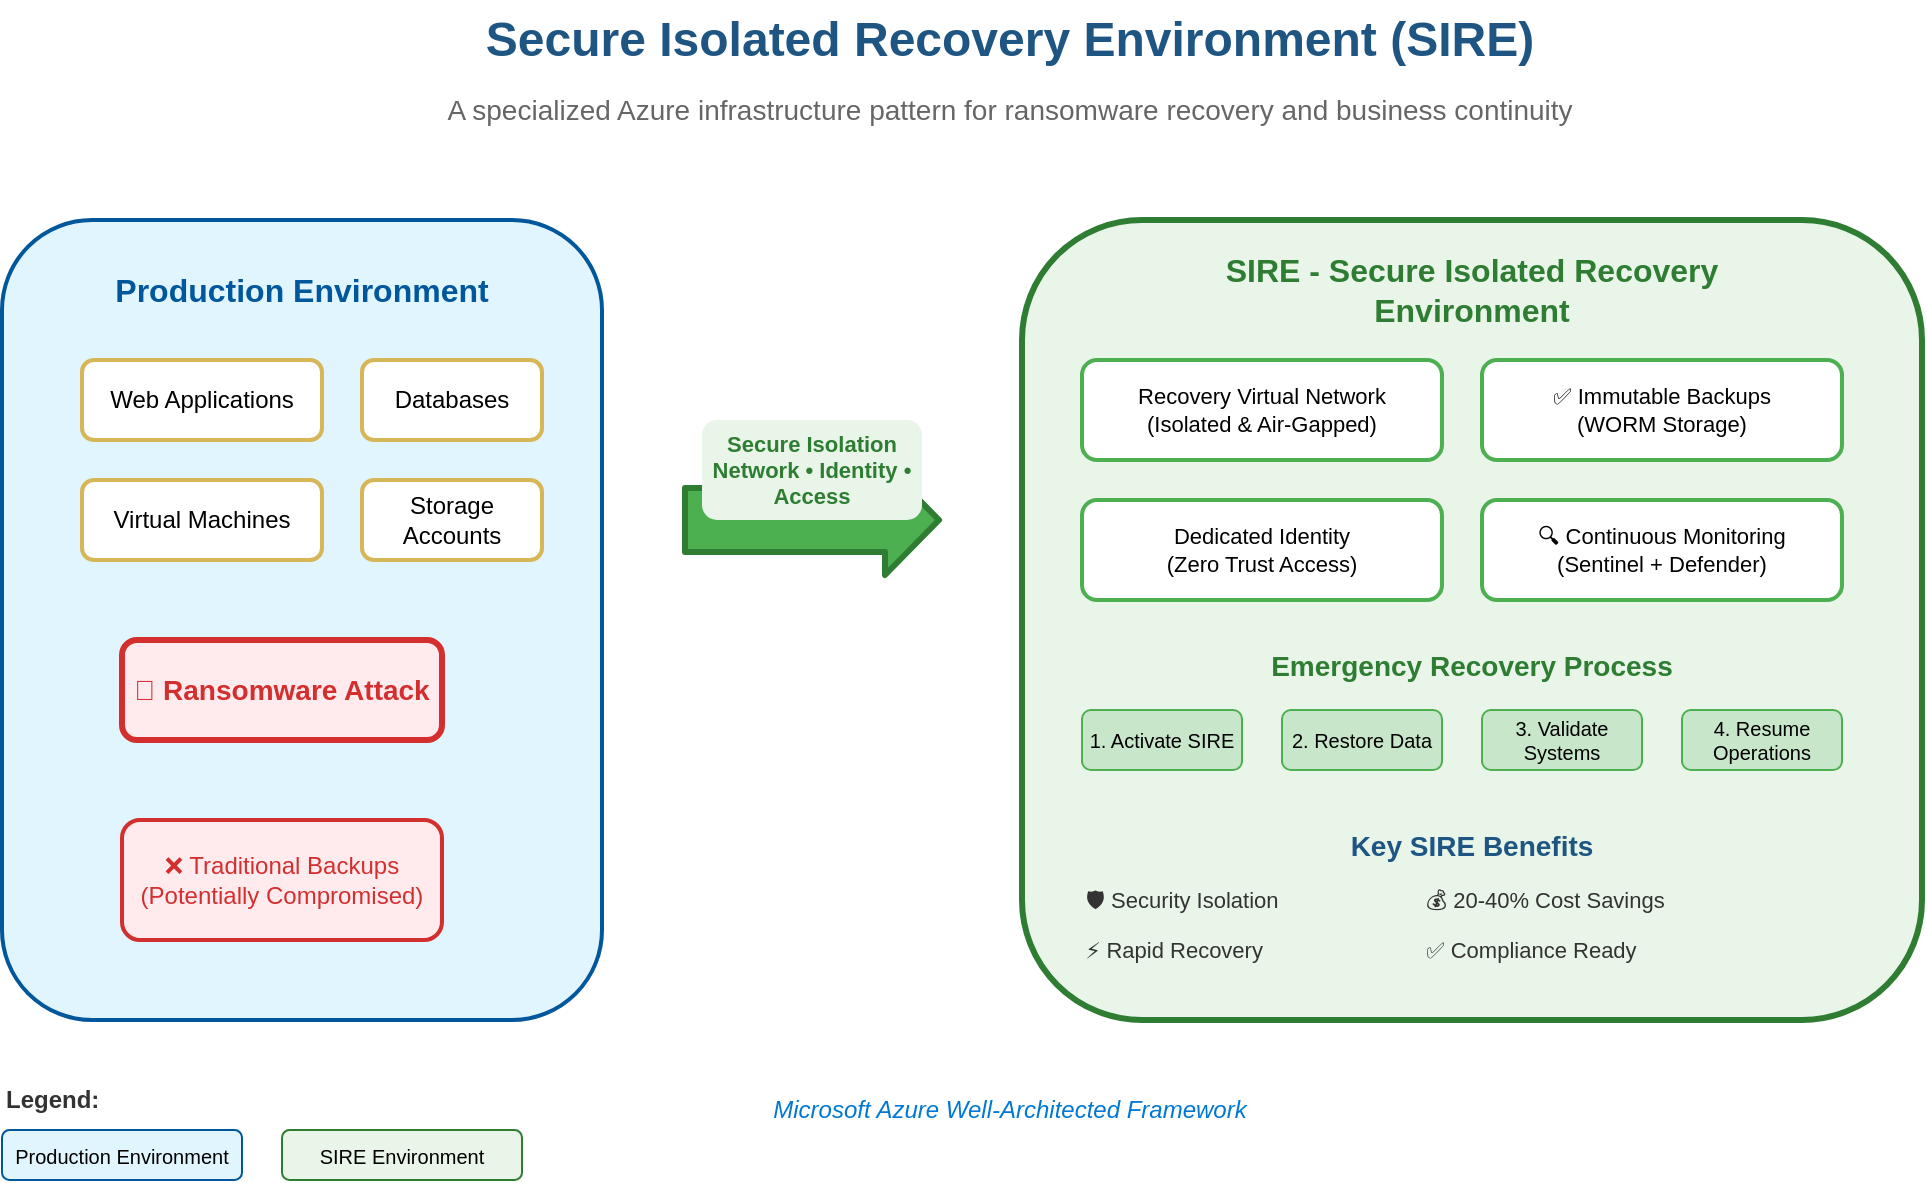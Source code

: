 <mxfile version="20.8.16" type="device">
  <diagram name="SIRE-Conceptual-Overview" id="sire-concept">
    <mxGraphModel dx="1422" dy="808" grid="1" gridSize="10" guides="1" tooltips="1" connect="1" arrows="1" fold="1" page="1" pageScale="1" pageWidth="1169" pageHeight="827" math="0" shadow="0">
      <root>
        <mxCell id="0" />
        <mxCell id="1" parent="0" />
        
        <!-- Title and Header -->
        <mxCell id="title" value="Secure Isolated Recovery Environment (SIRE)" style="text;html=1;strokeColor=none;fillColor=none;align=center;verticalAlign=middle;whiteSpace=wrap;rounded=0;fontSize=24;fontStyle=1;fontColor=#1f5582;" vertex="1" parent="1">
          <mxGeometry x="284" y="40" width="600" height="40" as="geometry" />
        </mxCell>
        
        <mxCell id="subtitle" value="A specialized Azure infrastructure pattern for ransomware recovery and business continuity" style="text;html=1;strokeColor=none;fillColor=none;align=center;verticalAlign=middle;whiteSpace=wrap;rounded=0;fontSize=14;fontColor=#666666;" vertex="1" parent="1">
          <mxGeometry x="234" y="80" width="700" height="30" as="geometry" />
        </mxCell>

        <!-- Production Environment (Left Side) -->
        <mxCell id="prod-container" value="" style="rounded=1;whiteSpace=wrap;html=1;fillColor=#e1f5fe;strokeColor=#01579b;strokeWidth=2;dashed=0;" vertex="1" parent="1">
          <mxGeometry x="80" y="150" width="300" height="400" as="geometry" />
        </mxCell>
        
        <mxCell id="prod-title" value="Production Environment" style="text;html=1;strokeColor=none;fillColor=none;align=center;verticalAlign=middle;whiteSpace=wrap;rounded=0;fontSize=16;fontStyle=1;fontColor=#01579b;" vertex="1" parent="1">
          <mxGeometry x="130" y="170" width="200" height="30" as="geometry" />
        </mxCell>

        <!-- Production Components -->
        <mxCell id="prod-web" value="Web Applications" style="rounded=1;whiteSpace=wrap;html=1;fillColor=#ffffff;strokeColor=#d6b656;strokeWidth=2;" vertex="1" parent="1">
          <mxGeometry x="120" y="220" width="120" height="40" as="geometry" />
        </mxCell>
        
        <mxCell id="prod-db" value="Databases" style="rounded=1;whiteSpace=wrap;html=1;fillColor=#ffffff;strokeColor=#d6b656;strokeWidth=2;" vertex="1" parent="1">
          <mxGeometry x="260" y="220" width="90" height="40" as="geometry" />
        </mxCell>
        
        <mxCell id="prod-vm" value="Virtual Machines" style="rounded=1;whiteSpace=wrap;html=1;fillColor=#ffffff;strokeColor=#d6b656;strokeWidth=2;" vertex="1" parent="1">
          <mxGeometry x="120" y="280" width="120" height="40" as="geometry" />
        </mxCell>
        
        <mxCell id="prod-storage" value="Storage Accounts" style="rounded=1;whiteSpace=wrap;html=1;fillColor=#ffffff;strokeColor=#d6b656;strokeWidth=2;" vertex="1" parent="1">
          <mxGeometry x="260" y="280" width="90" height="40" as="geometry" />
        </mxCell>

        <!-- Threat Indicator -->
        <mxCell id="threat" value="🚨 Ransomware Attack" style="rounded=1;whiteSpace=wrap;html=1;fillColor=#ffebee;strokeColor=#d32f2f;strokeWidth=3;fontSize=14;fontStyle=1;fontColor=#d32f2f;" vertex="1" parent="1">
          <mxGeometry x="140" y="360" width="160" height="50" as="geometry" />
        </mxCell>

        <!-- Backup Connection (Compromised) -->
        <mxCell id="backup-comp" value="❌ Traditional Backups&#xa;(Potentially Compromised)" style="rounded=1;whiteSpace=wrap;html=1;fillColor=#ffebee;strokeColor=#d32f2f;strokeWidth=2;fontSize=12;fontColor=#d32f2f;" vertex="1" parent="1">
          <mxGeometry x="140" y="450" width="160" height="60" as="geometry" />
        </mxCell>

        <!-- Air Gap / Isolation Barrier -->
        <mxCell id="airgap" value="" style="shape=flexArrow;endArrow=classic;html=1;fillColor=#4caf50;strokeColor=#2e7d32;strokeWidth=3;width=30;endSize=8;" edge="1" parent="1">
          <mxGeometry width="50" height="50" relative="1" as="geometry">
            <mxPoint x="420" y="300" as="sourcePoint" />
            <mxPoint x="550" y="300" as="targetPoint" />
          </mxGeometry>
        </mxCell>
        
        <mxCell id="airgap-label" value="Secure Isolation&#xa;Network • Identity • Access" style="text;html=1;strokeColor=none;fillColor=#e8f5e8;align=center;verticalAlign=middle;whiteSpace=wrap;rounded=1;fontSize=11;fontColor=#2e7d32;fontStyle=1;" vertex="1" parent="1">
          <mxGeometry x="430" y="250" width="110" height="50" as="geometry" />
        </mxCell>

        <!-- SIRE Environment (Right Side) -->
        <mxCell id="sire-container" value="" style="rounded=1;whiteSpace=wrap;html=1;fillColor=#e8f5e8;strokeColor=#2e7d32;strokeWidth=3;dashed=0;" vertex="1" parent="1">
          <mxGeometry x="590" y="150" width="450" height="400" as="geometry" />
        </mxCell>
        
        <mxCell id="sire-title" value="SIRE - Secure Isolated Recovery Environment" style="text;html=1;strokeColor=none;fillColor=none;align=center;verticalAlign=middle;whiteSpace=wrap;rounded=0;fontSize=16;fontStyle=1;fontColor=#2e7d32;" vertex="1" parent="1">
          <mxGeometry x="640" y="170" width="350" height="30" as="geometry" />
        </mxCell>

        <!-- SIRE Components -->
        <mxCell id="sire-recovery" value="Recovery Virtual Network&#xa;(Isolated &amp; Air-Gapped)" style="rounded=1;whiteSpace=wrap;html=1;fillColor=#ffffff;strokeColor=#4caf50;strokeWidth=2;fontSize=11;" vertex="1" parent="1">
          <mxGeometry x="620" y="220" width="180" height="50" as="geometry" />
        </mxCell>
        
        <mxCell id="sire-backup" value="✅ Immutable Backups&#xa;(WORM Storage)" style="rounded=1;whiteSpace=wrap;html=1;fillColor=#ffffff;strokeColor=#4caf50;strokeWidth=2;fontSize=11;" vertex="1" parent="1">
          <mxGeometry x="820" y="220" width="180" height="50" as="geometry" />
        </mxCell>
        
        <mxCell id="sire-identity" value="Dedicated Identity&#xa;(Zero Trust Access)" style="rounded=1;whiteSpace=wrap;html=1;fillColor=#ffffff;strokeColor=#4caf50;strokeWidth=2;fontSize=11;" vertex="1" parent="1">
          <mxGeometry x="620" y="290" width="180" height="50" as="geometry" />
        </mxCell>
        
        <mxCell id="sire-monitor" value="🔍 Continuous Monitoring&#xa;(Sentinel + Defender)" style="rounded=1;whiteSpace=wrap;html=1;fillColor=#ffffff;strokeColor=#4caf50;strokeWidth=2;fontSize=11;" vertex="1" parent="1">
          <mxGeometry x="820" y="290" width="180" height="50" as="geometry" />
        </mxCell>

        <!-- Recovery Process -->
        <mxCell id="recovery-title" value="Emergency Recovery Process" style="text;html=1;strokeColor=none;fillColor=none;align=center;verticalAlign=middle;whiteSpace=wrap;rounded=0;fontSize=14;fontStyle=1;fontColor=#2e7d32;" vertex="1" parent="1">
          <mxGeometry x="640" y="360" width="350" height="25" as="geometry" />
        </mxCell>

        <mxCell id="step1" value="1. Activate SIRE" style="rounded=1;whiteSpace=wrap;html=1;fillColor=#c8e6c9;strokeColor=#4caf50;strokeWidth=1;fontSize=10;" vertex="1" parent="1">
          <mxGeometry x="620" y="395" width="80" height="30" as="geometry" />
        </mxCell>
        
        <mxCell id="step2" value="2. Restore Data" style="rounded=1;whiteSpace=wrap;html=1;fillColor=#c8e6c9;strokeColor=#4caf50;strokeWidth=1;fontSize=10;" vertex="1" parent="1">
          <mxGeometry x="720" y="395" width="80" height="30" as="geometry" />
        </mxCell>
        
        <mxCell id="step3" value="3. Validate Systems" style="rounded=1;whiteSpace=wrap;html=1;fillColor=#c8e6c9;strokeColor=#4caf50;strokeWidth=1;fontSize=10;" vertex="1" parent="1">
          <mxGeometry x="820" y="395" width="80" height="30" as="geometry" />
        </mxCell>
        
        <mxCell id="step4" value="4. Resume Operations" style="rounded=1;whiteSpace=wrap;html=1;fillColor=#c8e6c9;strokeColor=#4caf50;strokeWidth=1;fontSize=10;" vertex="1" parent="1">
          <mxGeometry x="920" y="395" width="80" height="30" as="geometry" />
        </mxCell>

        <!-- Key Benefits Box -->
        <mxCell id="benefits-title" value="Key SIRE Benefits" style="text;html=1;strokeColor=none;fillColor=none;align=center;verticalAlign=middle;whiteSpace=wrap;rounded=0;fontSize=14;fontStyle=1;fontColor=#1f5582;" vertex="1" parent="1">
          <mxGeometry x="640" y="450" width="350" height="25" as="geometry" />
        </mxCell>

        <mxCell id="benefit1" value="🛡️ Security Isolation" style="text;html=1;strokeColor=none;fillColor=none;align=left;verticalAlign=middle;whiteSpace=wrap;rounded=0;fontSize=11;fontColor=#333333;" vertex="1" parent="1">
          <mxGeometry x="620" y="480" width="150" height="20" as="geometry" />
        </mxCell>
        
        <mxCell id="benefit2" value="💰 20-40% Cost Savings" style="text;html=1;strokeColor=none;fillColor=none;align=left;verticalAlign=middle;whiteSpace=wrap;rounded=0;fontSize=11;fontColor=#333333;" vertex="1" parent="1">
          <mxGeometry x="790" y="480" width="150" height="20" as="geometry" />
        </mxCell>
        
        <mxCell id="benefit3" value="⚡ Rapid Recovery" style="text;html=1;strokeColor=none;fillColor=none;align=left;verticalAlign=middle;whiteSpace=wrap;rounded=0;fontSize=11;fontColor=#333333;" vertex="1" parent="1">
          <mxGeometry x="620" y="505" width="150" height="20" as="geometry" />
        </mxCell>
        
        <mxCell id="benefit4" value="✅ Compliance Ready" style="text;html=1;strokeColor=none;fillColor=none;align=left;verticalAlign=middle;whiteSpace=wrap;rounded=0;fontSize=11;fontColor=#333333;" vertex="1" parent="1">
          <mxGeometry x="790" y="505" width="150" height="20" as="geometry" />
        </mxCell>

        <!-- Azure Logo/Branding -->
        <mxCell id="azure-brand" value="Microsoft Azure Well-Architected Framework" style="text;html=1;strokeColor=none;fillColor=none;align=center;verticalAlign=middle;whiteSpace=wrap;rounded=0;fontSize=12;fontStyle=2;fontColor=#0078d4;" vertex="1" parent="1">
          <mxGeometry x="434" y="580" width="300" height="30" as="geometry" />
        </mxCell>

        <!-- Legend -->
        <mxCell id="legend-title" value="Legend:" style="text;html=1;strokeColor=none;fillColor=none;align=left;verticalAlign=middle;whiteSpace=wrap;rounded=0;fontSize=12;fontStyle=1;fontColor=#333333;" vertex="1" parent="1">
          <mxGeometry x="80" y="580" width="60" height="20" as="geometry" />
        </mxCell>
        
        <mxCell id="legend-prod" value="Production Environment" style="rounded=1;whiteSpace=wrap;html=1;fillColor=#e1f5fe;strokeColor=#01579b;strokeWidth=1;fontSize=10;" vertex="1" parent="1">
          <mxGeometry x="80" y="605" width="120" height="25" as="geometry" />
        </mxCell>
        
        <mxCell id="legend-sire" value="SIRE Environment" style="rounded=1;whiteSpace=wrap;html=1;fillColor=#e8f5e8;strokeColor=#2e7d32;strokeWidth=1;fontSize=10;" vertex="1" parent="1">
          <mxGeometry x="220" y="605" width="120" height="25" as="geometry" />
        </mxCell>

      </root>
    </mxGraphModel>
  </diagram>
</mxfile>